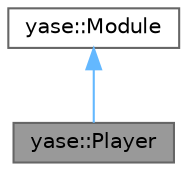 digraph "yase::Player"
{
 // LATEX_PDF_SIZE
  bgcolor="transparent";
  edge [fontname=Helvetica,fontsize=10,labelfontname=Helvetica,labelfontsize=10];
  node [fontname=Helvetica,fontsize=10,shape=box,height=0.2,width=0.4];
  Node1 [id="Node000001",label="yase::Player",height=0.2,width=0.4,color="gray40", fillcolor="grey60", style="filled", fontcolor="black",tooltip="Cycle through a list of pitches, running a callback for each one with the specified duration."];
  Node2 -> Node1 [id="edge1_Node000001_Node000002",dir="back",color="steelblue1",style="solid",tooltip=" "];
  Node2 [id="Node000002",label="yase::Module",height=0.2,width=0.4,color="gray40", fillcolor="white", style="filled",URL="$classyase_1_1_module.html",tooltip="An abstract base class for modules."];
}
